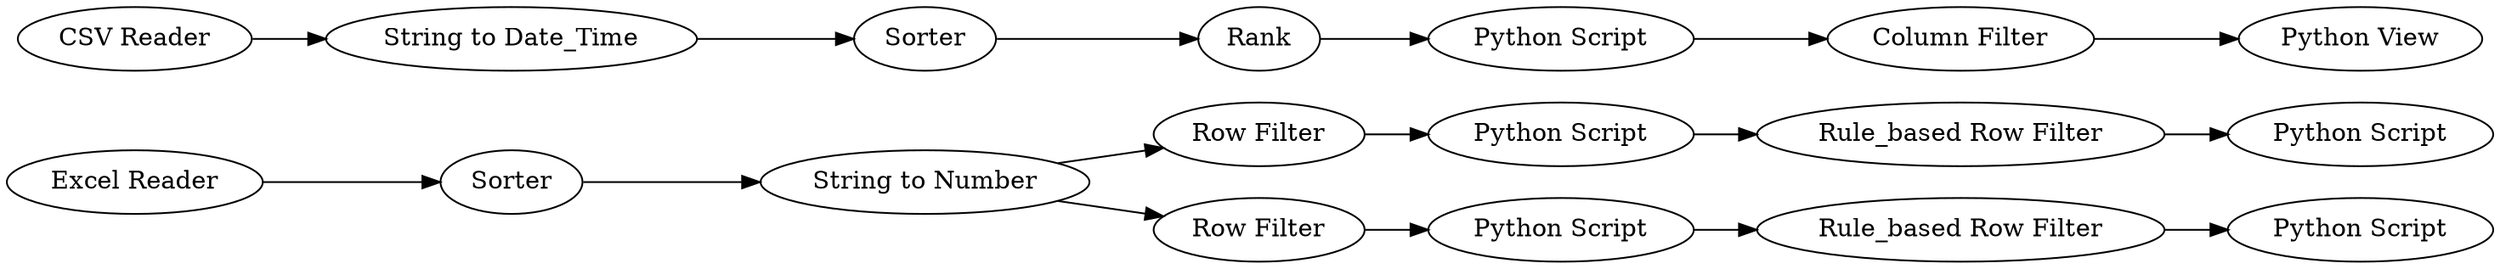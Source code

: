 digraph {
	51 -> 52
	32 -> 57
	58 -> 68
	40 -> 46
	2 -> 59
	61 -> 69
	57 -> 51
	32 -> 39
	52 -> 53
	20 -> 32
	74 -> 61
	39 -> 40
	46 -> 45
	19 -> 20
	59 -> 58
	68 -> 74
	57 [label="Row Filter"]
	20 [label=Sorter]
	53 [label="Python Script"]
	68 [label=Rank]
	69 [label="Python View"]
	45 [label="Python Script"]
	51 [label="Python Script"]
	46 [label="Rule_based Row Filter"]
	52 [label="Rule_based Row Filter"]
	58 [label=Sorter]
	61 [label="Column Filter"]
	74 [label="Python Script"]
	40 [label="Python Script"]
	39 [label="Row Filter"]
	32 [label="String to Number"]
	2 [label="CSV Reader"]
	19 [label="Excel Reader"]
	59 [label="String to Date_Time"]
	rankdir=LR
}
